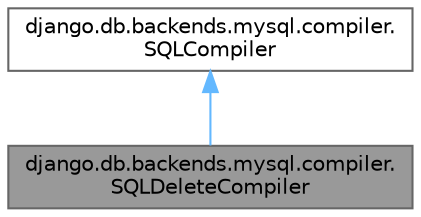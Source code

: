 digraph "django.db.backends.mysql.compiler.SQLDeleteCompiler"
{
 // LATEX_PDF_SIZE
  bgcolor="transparent";
  edge [fontname=Helvetica,fontsize=10,labelfontname=Helvetica,labelfontsize=10];
  node [fontname=Helvetica,fontsize=10,shape=box,height=0.2,width=0.4];
  Node1 [id="Node000001",label="django.db.backends.mysql.compiler.\lSQLDeleteCompiler",height=0.2,width=0.4,color="gray40", fillcolor="grey60", style="filled", fontcolor="black",tooltip=" "];
  Node2 -> Node1 [id="edge2_Node000001_Node000002",dir="back",color="steelblue1",style="solid",tooltip=" "];
  Node2 [id="Node000002",label="django.db.backends.mysql.compiler.\lSQLCompiler",height=0.2,width=0.4,color="gray40", fillcolor="white", style="filled",URL="$classdjango_1_1db_1_1backends_1_1mysql_1_1compiler_1_1SQLCompiler.html",tooltip=" "];
}
